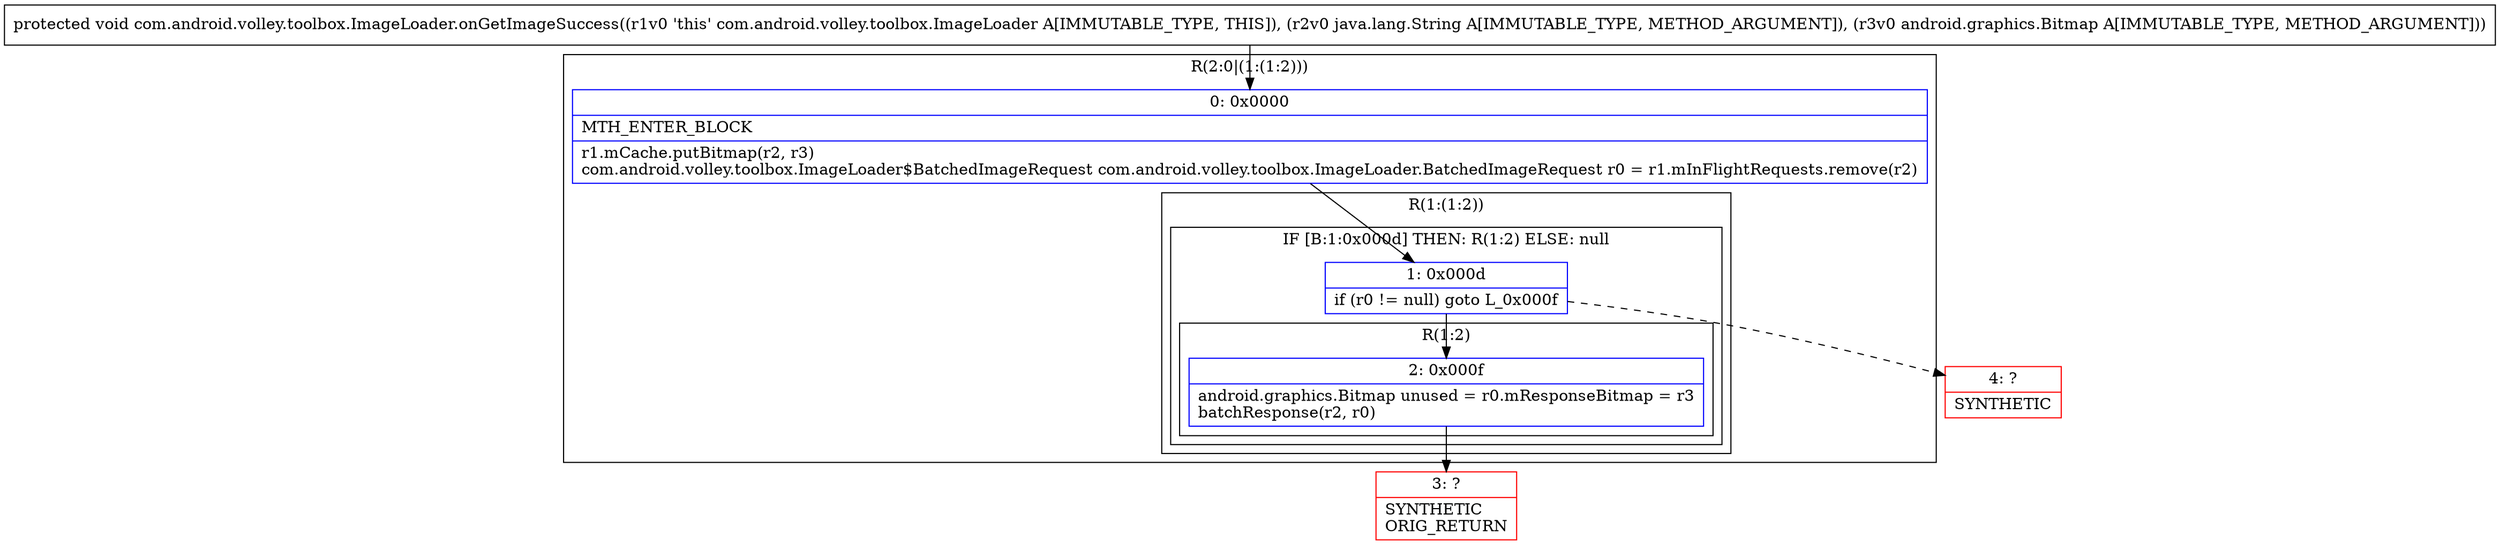 digraph "CFG forcom.android.volley.toolbox.ImageLoader.onGetImageSuccess(Ljava\/lang\/String;Landroid\/graphics\/Bitmap;)V" {
subgraph cluster_Region_1219592738 {
label = "R(2:0|(1:(1:2)))";
node [shape=record,color=blue];
Node_0 [shape=record,label="{0\:\ 0x0000|MTH_ENTER_BLOCK\l|r1.mCache.putBitmap(r2, r3)\lcom.android.volley.toolbox.ImageLoader$BatchedImageRequest com.android.volley.toolbox.ImageLoader.BatchedImageRequest r0 = r1.mInFlightRequests.remove(r2)\l}"];
subgraph cluster_Region_2020517359 {
label = "R(1:(1:2))";
node [shape=record,color=blue];
subgraph cluster_IfRegion_218293494 {
label = "IF [B:1:0x000d] THEN: R(1:2) ELSE: null";
node [shape=record,color=blue];
Node_1 [shape=record,label="{1\:\ 0x000d|if (r0 != null) goto L_0x000f\l}"];
subgraph cluster_Region_1969902025 {
label = "R(1:2)";
node [shape=record,color=blue];
Node_2 [shape=record,label="{2\:\ 0x000f|android.graphics.Bitmap unused = r0.mResponseBitmap = r3\lbatchResponse(r2, r0)\l}"];
}
}
}
}
Node_3 [shape=record,color=red,label="{3\:\ ?|SYNTHETIC\lORIG_RETURN\l}"];
Node_4 [shape=record,color=red,label="{4\:\ ?|SYNTHETIC\l}"];
MethodNode[shape=record,label="{protected void com.android.volley.toolbox.ImageLoader.onGetImageSuccess((r1v0 'this' com.android.volley.toolbox.ImageLoader A[IMMUTABLE_TYPE, THIS]), (r2v0 java.lang.String A[IMMUTABLE_TYPE, METHOD_ARGUMENT]), (r3v0 android.graphics.Bitmap A[IMMUTABLE_TYPE, METHOD_ARGUMENT])) }"];
MethodNode -> Node_0;
Node_0 -> Node_1;
Node_1 -> Node_2;
Node_1 -> Node_4[style=dashed];
Node_2 -> Node_3;
}

